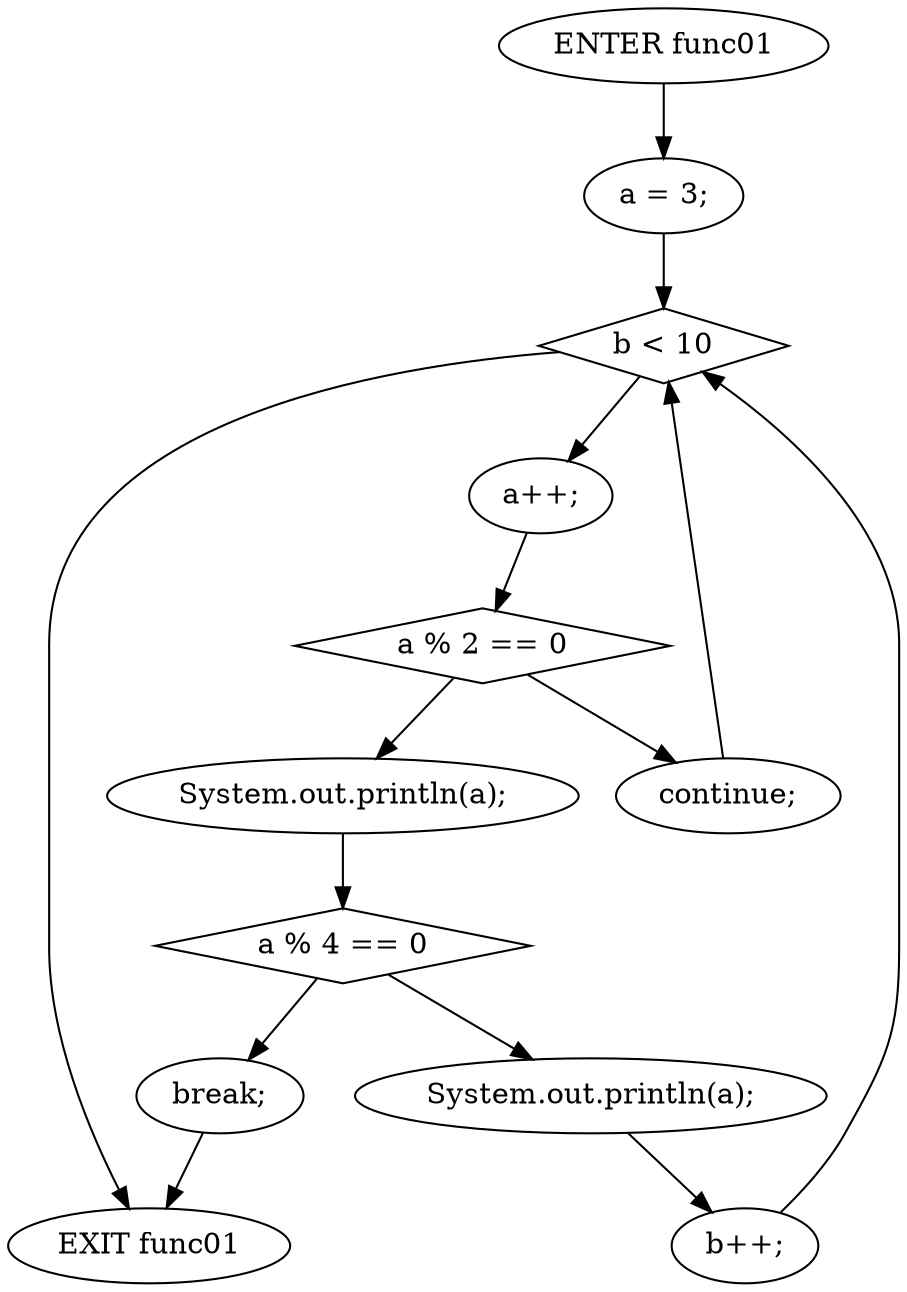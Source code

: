 digraph G {
  0 [ label="ENTER func01" ];
  1 [ label="EXIT func01" ];
  2 [ label="a = 3;" ];
  3 [ shape="diamond" label="b < 10" ];
  4 [ label="a++;" ];
  5 [ shape="diamond" label="a % 2 == 0" ];
  6 [ label="continue;" ];
  7 [ label="System.out.println(a);" ];
  8 [ shape="diamond" label="a % 4 == 0" ];
  9 [ label="break;" ];
  10 [ label="System.out.println(a);" ];
  11 [ label="b++;" ];
  0 -> 2;
  2 -> 3;
  3 -> 4;
  4 -> 5;
  5 -> 6;
  5 -> 7;
  7 -> 8;
  8 -> 9;
  8 -> 10;
  10 -> 11;
  11 -> 3;
  6 -> 3;
  3 -> 1;
  9 -> 1;
}
